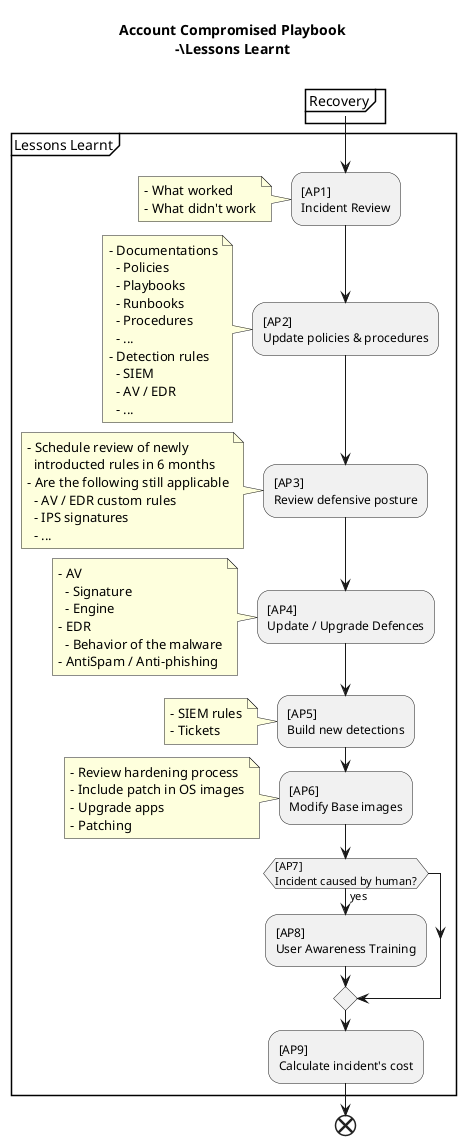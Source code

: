 @startuml "Account Compromised Playbook - Lessons Learnt"

title "Account Compromised Playbook\n-\Lessons Learnt\n"

partition "Recovery" {

}

partition "Lessons Learnt" {
  :[AP1]\nIncident Review;
  note
    - What worked
    - What didn't work
  endnote

  :[AP2]\nUpdate policies & procedures;
  note
    - Documentations
      - Policies
      - Playbooks
      - Runbooks
      - Procedures
      - ...
    - Detection rules
      - SIEM
      - AV / EDR
      - ...
  endnote

  :[AP3]\nReview defensive posture;
  note
    - Schedule review of newly
      introducted rules in 6 months
    - Are the following still applicable
      - AV / EDR custom rules
      - IPS signatures
      - ...
  endnote

  :[AP4]\nUpdate / Upgrade Defences;
  note
    - AV
      - Signature
      - Engine
    - EDR
      - Behavior of the malware
    - AntiSpam / Anti-phishing
  endnote

  :[AP5]\nBuild new detections;
  note
    - SIEM rules
    - Tickets
  endnote

  :[AP6]\nModify Base images;
  note
    - Review hardening process
    - Include patch in OS images
    - Upgrade apps
    - Patching
  endnote

  if ([AP7]\nIncident caused by human?) then (yes)
    :[AP8]\nUser Awareness Training;
  endif

  :[AP9]\nCalculate incident's cost;

}

end
  
@enduml